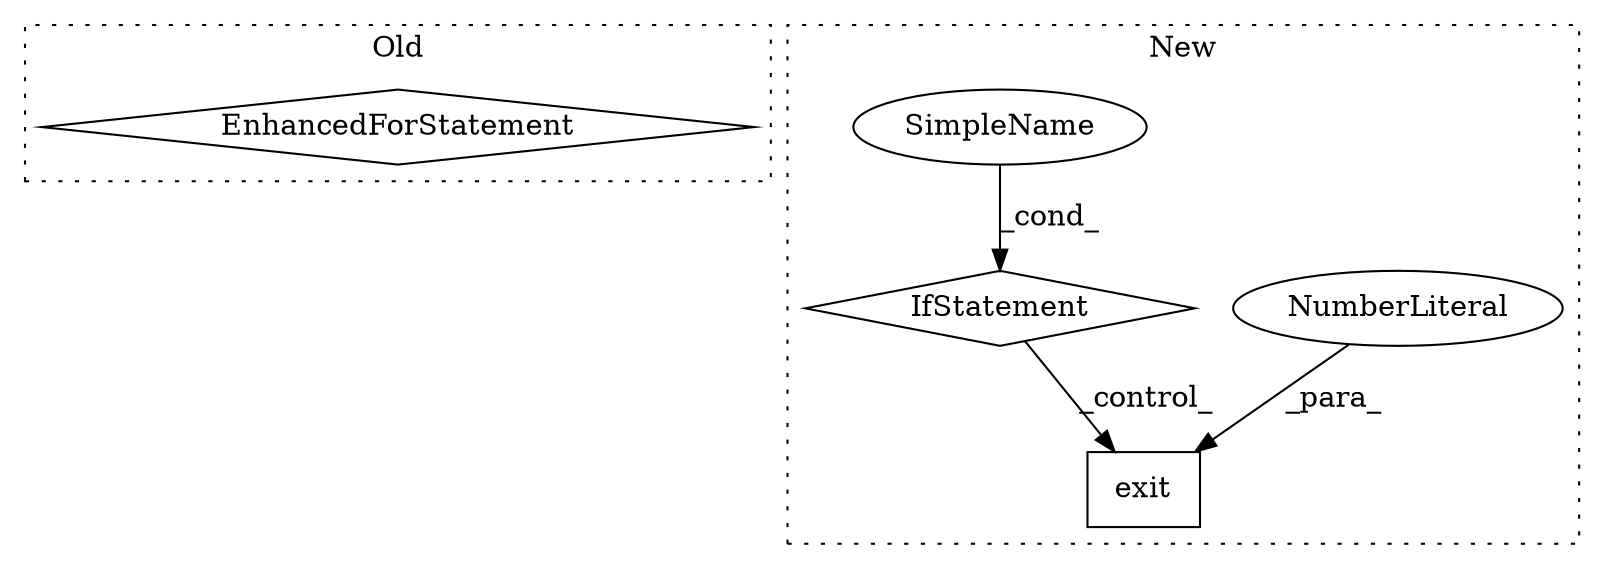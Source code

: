 digraph G {
subgraph cluster0 {
1 [label="EnhancedForStatement" a="70" s="1708,1795" l="57,2" shape="diamond"];
label = "Old";
style="dotted";
}
subgraph cluster1 {
2 [label="exit" a="32" s="2126,2132" l="5,1" shape="box"];
3 [label="NumberLiteral" a="34" s="2131" l="1" shape="ellipse"];
4 [label="IfStatement" a="25" s="1941,2042" l="4,2" shape="diamond"];
5 [label="SimpleName" a="42" s="" l="" shape="ellipse"];
label = "New";
style="dotted";
}
3 -> 2 [label="_para_"];
4 -> 2 [label="_control_"];
5 -> 4 [label="_cond_"];
}